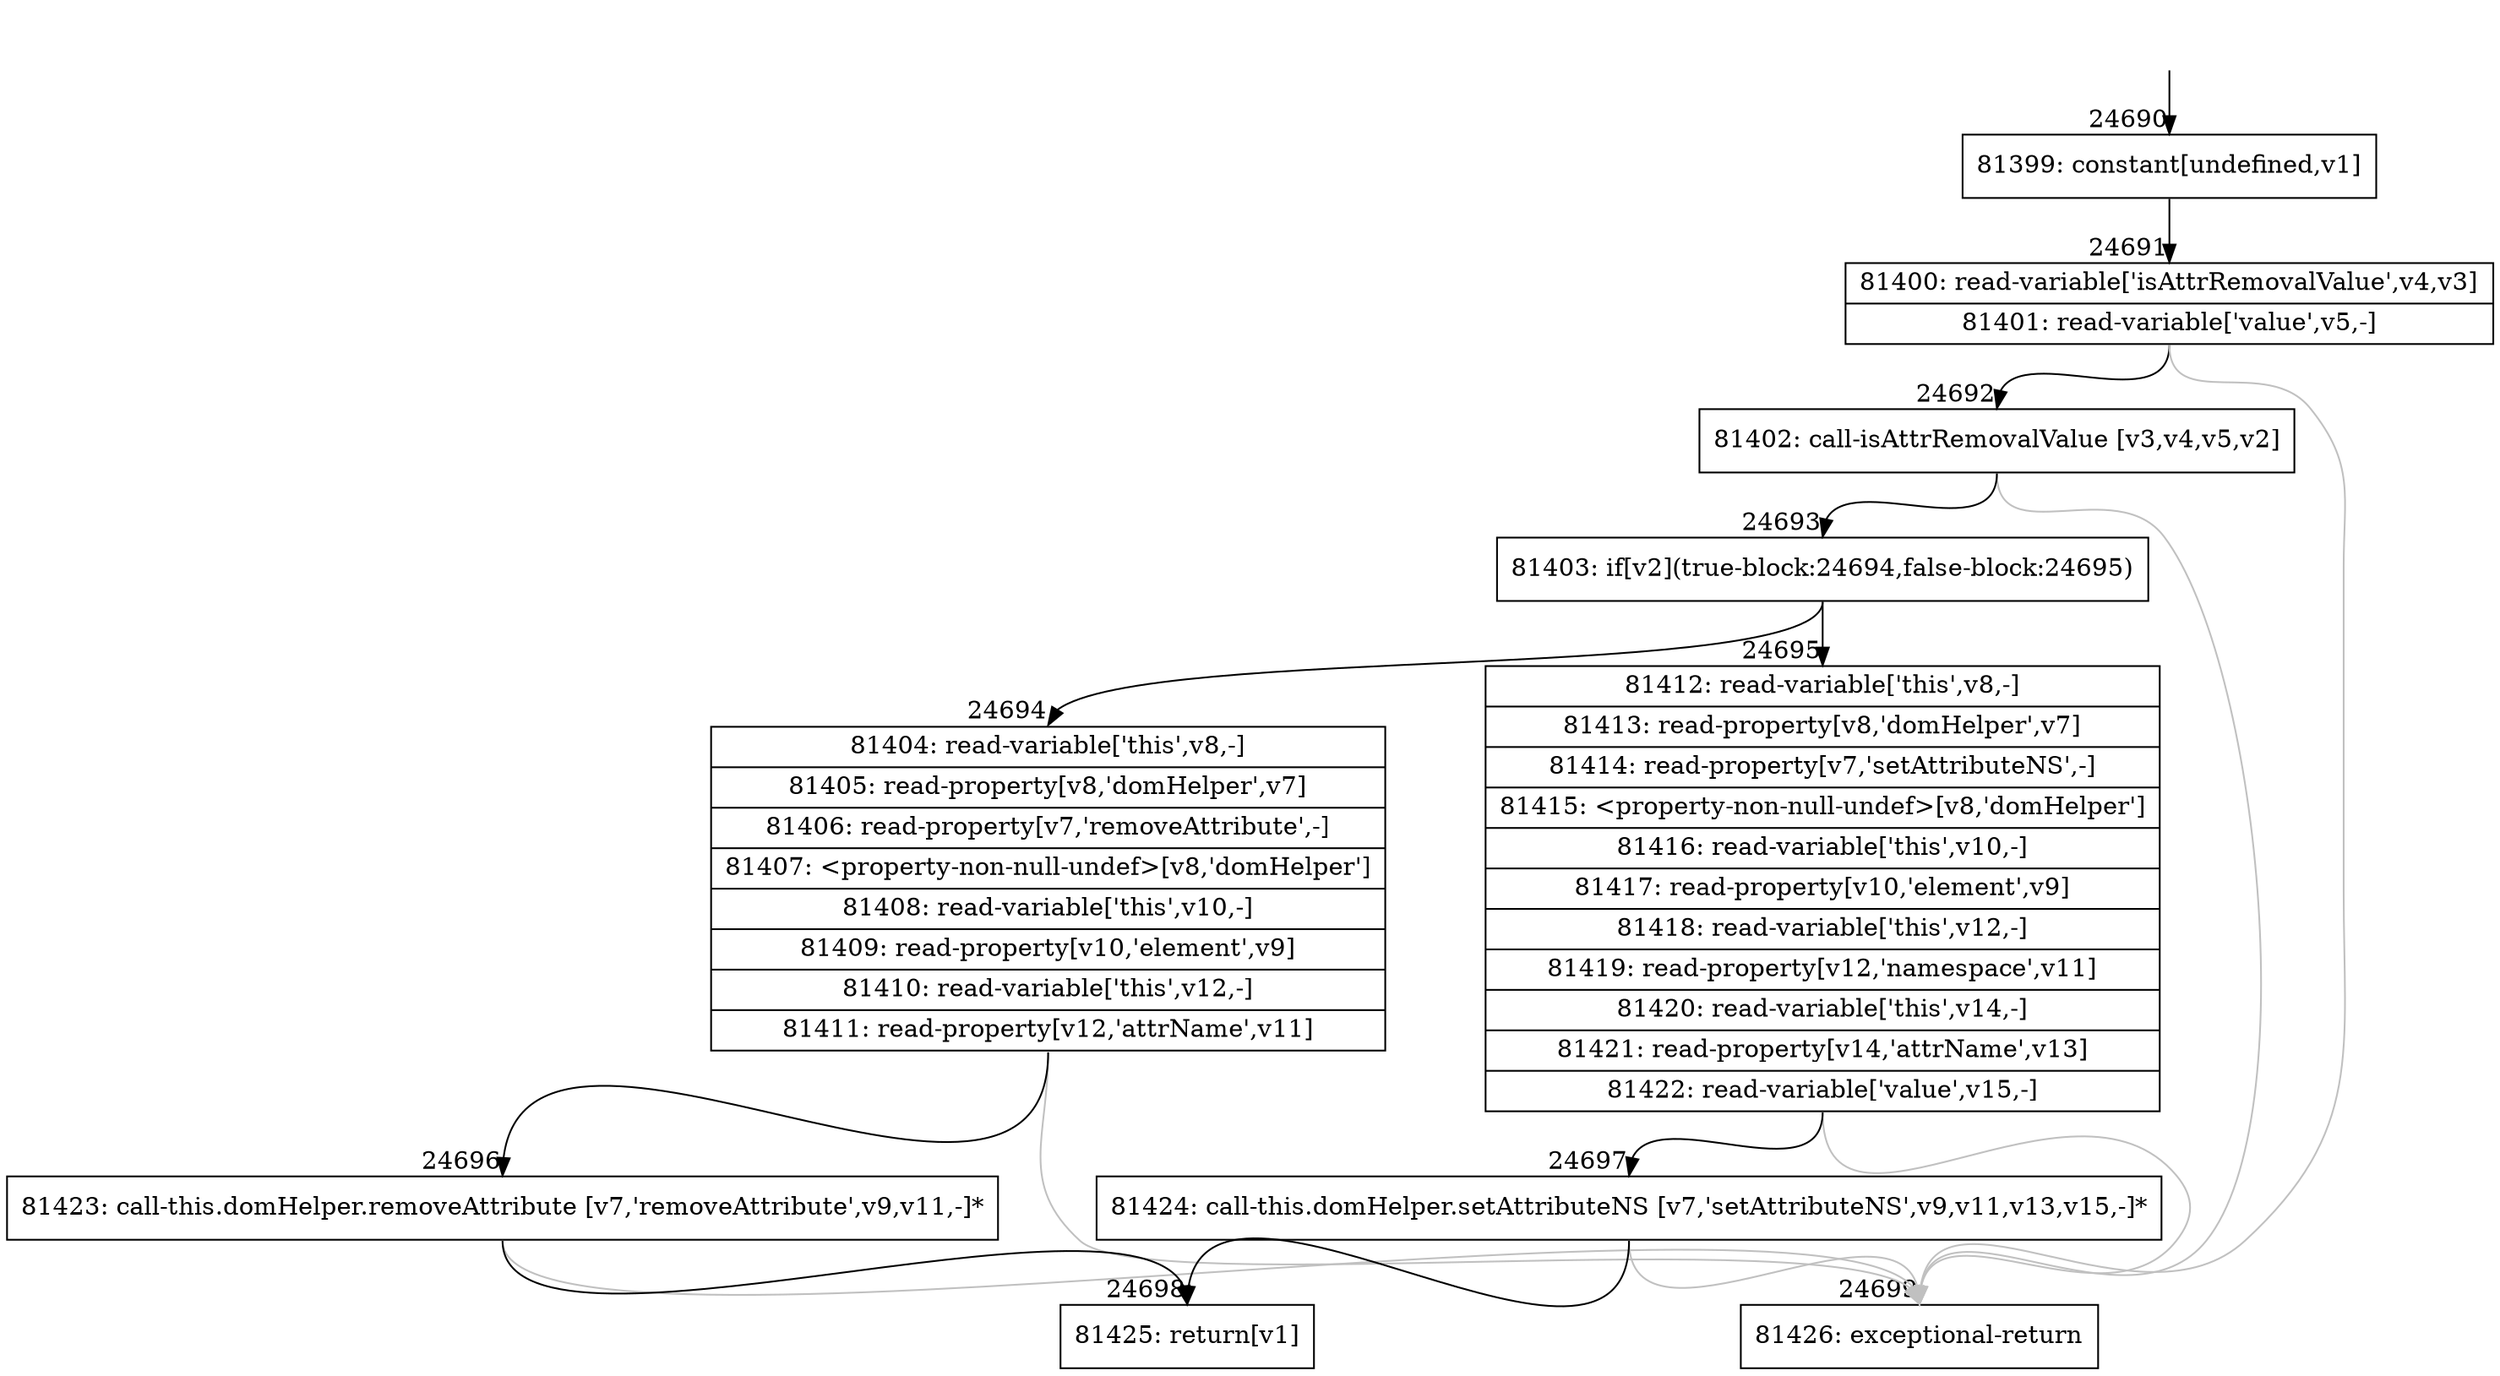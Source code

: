 digraph {
rankdir="TD"
BB_entry2168[shape=none,label=""];
BB_entry2168 -> BB24690 [tailport=s, headport=n, headlabel="    24690"]
BB24690 [shape=record label="{81399: constant[undefined,v1]}" ] 
BB24690 -> BB24691 [tailport=s, headport=n, headlabel="      24691"]
BB24691 [shape=record label="{81400: read-variable['isAttrRemovalValue',v4,v3]|81401: read-variable['value',v5,-]}" ] 
BB24691 -> BB24692 [tailport=s, headport=n, headlabel="      24692"]
BB24691 -> BB24699 [tailport=s, headport=n, color=gray, headlabel="      24699"]
BB24692 [shape=record label="{81402: call-isAttrRemovalValue [v3,v4,v5,v2]}" ] 
BB24692 -> BB24693 [tailport=s, headport=n, headlabel="      24693"]
BB24692 -> BB24699 [tailport=s, headport=n, color=gray]
BB24693 [shape=record label="{81403: if[v2](true-block:24694,false-block:24695)}" ] 
BB24693 -> BB24694 [tailport=s, headport=n, headlabel="      24694"]
BB24693 -> BB24695 [tailport=s, headport=n, headlabel="      24695"]
BB24694 [shape=record label="{81404: read-variable['this',v8,-]|81405: read-property[v8,'domHelper',v7]|81406: read-property[v7,'removeAttribute',-]|81407: \<property-non-null-undef\>[v8,'domHelper']|81408: read-variable['this',v10,-]|81409: read-property[v10,'element',v9]|81410: read-variable['this',v12,-]|81411: read-property[v12,'attrName',v11]}" ] 
BB24694 -> BB24696 [tailport=s, headport=n, headlabel="      24696"]
BB24694 -> BB24699 [tailport=s, headport=n, color=gray]
BB24695 [shape=record label="{81412: read-variable['this',v8,-]|81413: read-property[v8,'domHelper',v7]|81414: read-property[v7,'setAttributeNS',-]|81415: \<property-non-null-undef\>[v8,'domHelper']|81416: read-variable['this',v10,-]|81417: read-property[v10,'element',v9]|81418: read-variable['this',v12,-]|81419: read-property[v12,'namespace',v11]|81420: read-variable['this',v14,-]|81421: read-property[v14,'attrName',v13]|81422: read-variable['value',v15,-]}" ] 
BB24695 -> BB24697 [tailport=s, headport=n, headlabel="      24697"]
BB24695 -> BB24699 [tailport=s, headport=n, color=gray]
BB24696 [shape=record label="{81423: call-this.domHelper.removeAttribute [v7,'removeAttribute',v9,v11,-]*}" ] 
BB24696 -> BB24698 [tailport=s, headport=n, headlabel="      24698"]
BB24696 -> BB24699 [tailport=s, headport=n, color=gray]
BB24697 [shape=record label="{81424: call-this.domHelper.setAttributeNS [v7,'setAttributeNS',v9,v11,v13,v15,-]*}" ] 
BB24697 -> BB24698 [tailport=s, headport=n]
BB24697 -> BB24699 [tailport=s, headport=n, color=gray]
BB24698 [shape=record label="{81425: return[v1]}" ] 
BB24699 [shape=record label="{81426: exceptional-return}" ] 
//#$~ 46216
}
